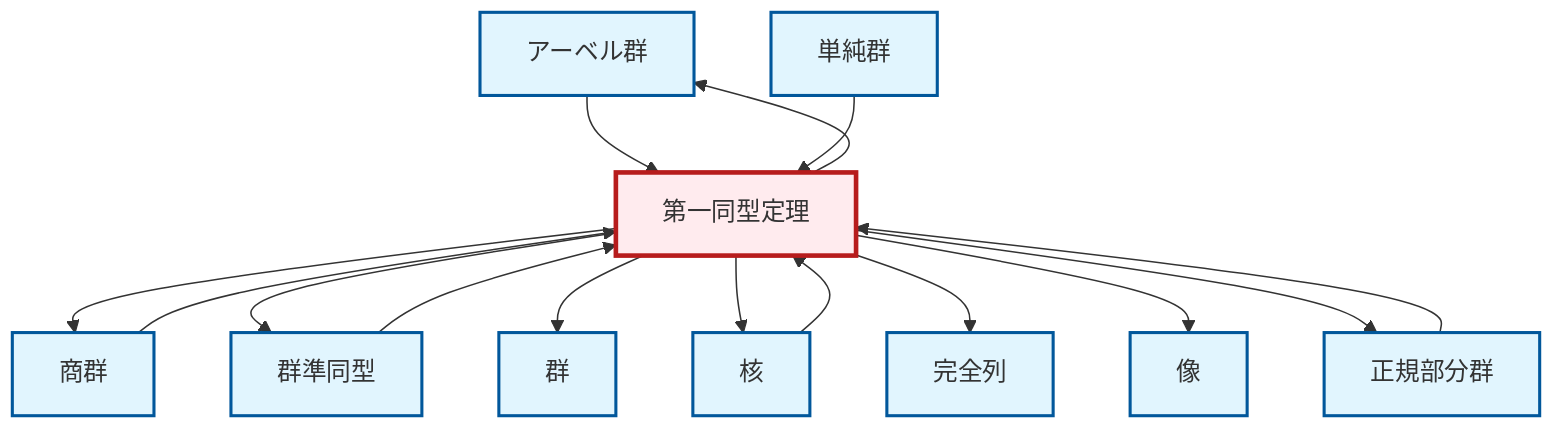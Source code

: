 graph TD
    classDef definition fill:#e1f5fe,stroke:#01579b,stroke-width:2px
    classDef theorem fill:#f3e5f5,stroke:#4a148c,stroke-width:2px
    classDef axiom fill:#fff3e0,stroke:#e65100,stroke-width:2px
    classDef example fill:#e8f5e9,stroke:#1b5e20,stroke-width:2px
    classDef current fill:#ffebee,stroke:#b71c1c,stroke-width:3px
    def-group["群"]:::definition
    def-abelian-group["アーベル群"]:::definition
    def-homomorphism["群準同型"]:::definition
    def-quotient-group["商群"]:::definition
    def-image["像"]:::definition
    def-simple-group["単純群"]:::definition
    def-normal-subgroup["正規部分群"]:::definition
    def-exact-sequence["完全列"]:::definition
    def-kernel["核"]:::definition
    thm-first-isomorphism["第一同型定理"]:::theorem
    def-normal-subgroup --> thm-first-isomorphism
    def-quotient-group --> thm-first-isomorphism
    thm-first-isomorphism --> def-quotient-group
    thm-first-isomorphism --> def-homomorphism
    def-homomorphism --> thm-first-isomorphism
    def-abelian-group --> thm-first-isomorphism
    thm-first-isomorphism --> def-group
    def-simple-group --> thm-first-isomorphism
    thm-first-isomorphism --> def-kernel
    thm-first-isomorphism --> def-exact-sequence
    def-kernel --> thm-first-isomorphism
    thm-first-isomorphism --> def-image
    thm-first-isomorphism --> def-abelian-group
    thm-first-isomorphism --> def-normal-subgroup
    class thm-first-isomorphism current